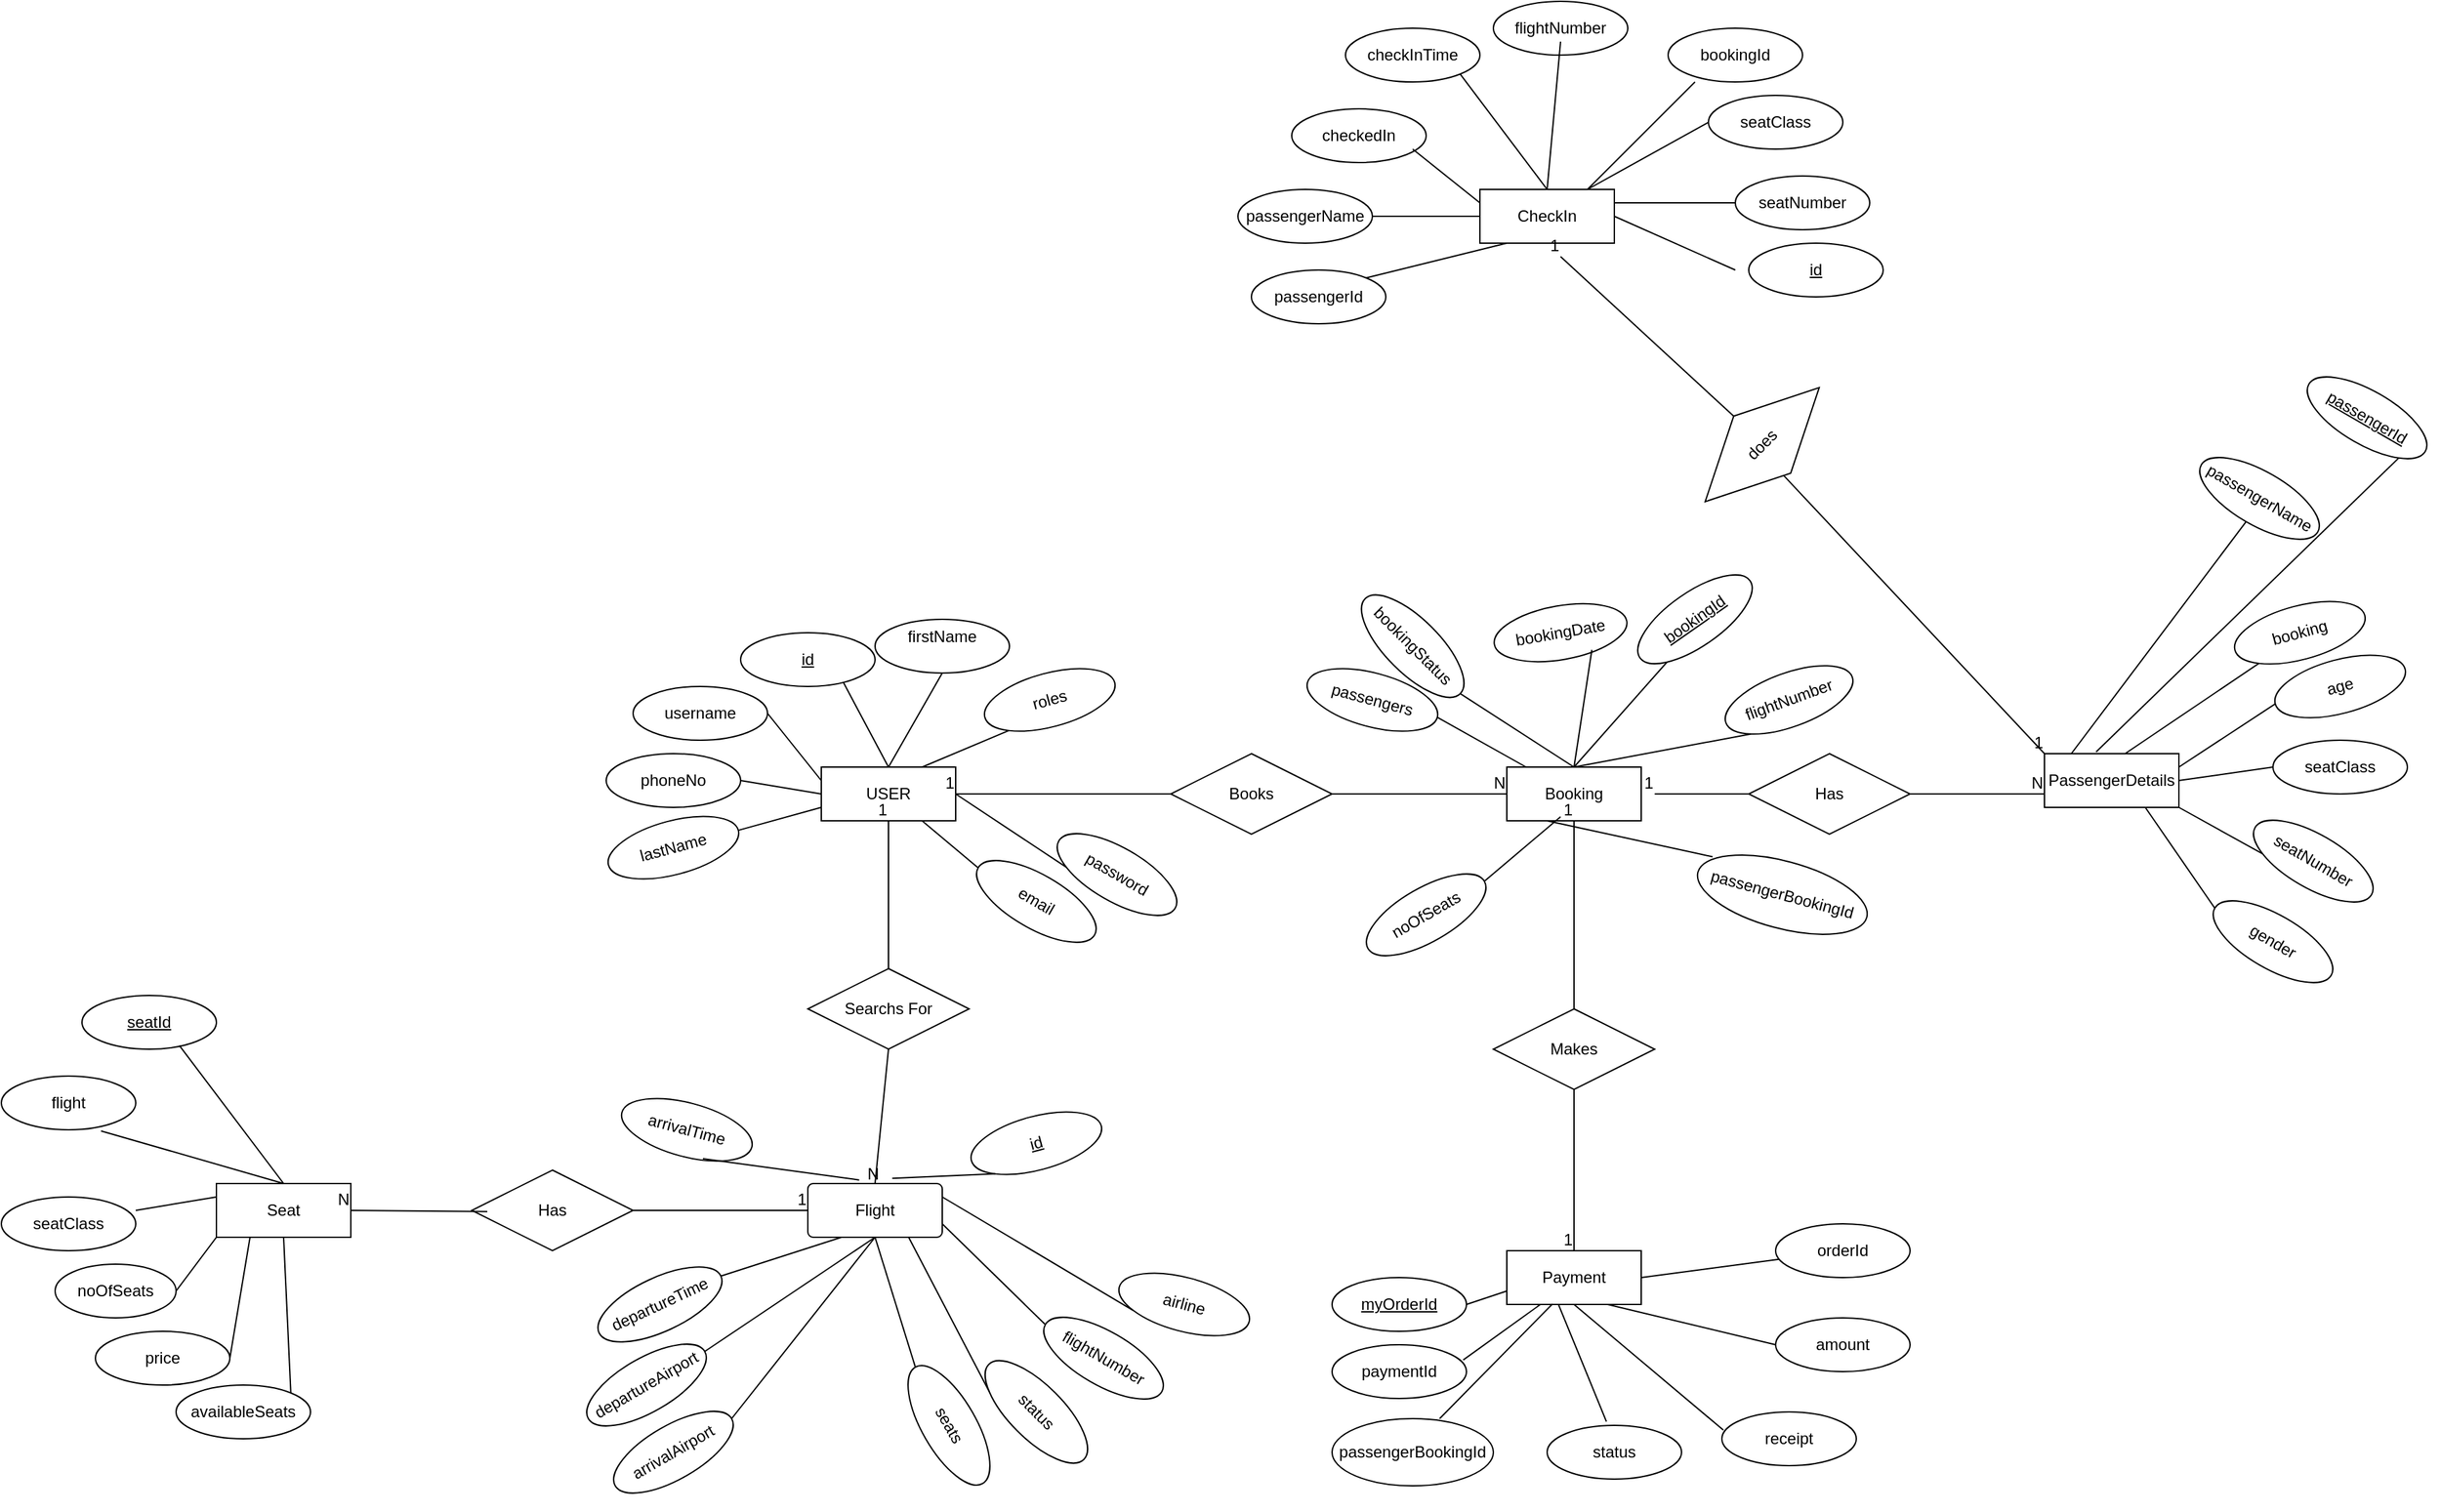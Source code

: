 <mxfile version="26.2.12">
  <diagram id="R2lEEEUBdFMjLlhIrx00" name="Page-1">
    <mxGraphModel dx="4330" dy="2997" grid="1" gridSize="10" guides="1" tooltips="1" connect="1" arrows="1" fold="1" page="1" pageScale="1" pageWidth="850" pageHeight="1100" math="0" shadow="0" extFonts="Permanent Marker^https://fonts.googleapis.com/css?family=Permanent+Marker">
      <root>
        <mxCell id="0" />
        <mxCell id="1" parent="0" />
        <mxCell id="UthbeFtQHug8dCfJcB27-1" value="USER" style="whiteSpace=wrap;html=1;align=center;" vertex="1" parent="1">
          <mxGeometry x="280" y="120" width="100" height="40" as="geometry" />
        </mxCell>
        <mxCell id="UthbeFtQHug8dCfJcB27-3" value="&lt;div&gt;firstName&lt;/div&gt;&lt;div&gt;&lt;br&gt;&lt;/div&gt;" style="ellipse;whiteSpace=wrap;html=1;align=center;" vertex="1" parent="1">
          <mxGeometry x="320" y="10" width="100" height="40" as="geometry" />
        </mxCell>
        <mxCell id="UthbeFtQHug8dCfJcB27-4" value="lastName" style="ellipse;whiteSpace=wrap;html=1;align=center;rotation=-15;" vertex="1" parent="1">
          <mxGeometry x="120" y="160" width="100" height="40" as="geometry" />
        </mxCell>
        <mxCell id="UthbeFtQHug8dCfJcB27-5" value="&lt;div&gt;email&lt;/div&gt;" style="ellipse;whiteSpace=wrap;html=1;align=center;rotation=30;" vertex="1" parent="1">
          <mxGeometry x="390" y="200" width="100" height="40" as="geometry" />
        </mxCell>
        <mxCell id="UthbeFtQHug8dCfJcB27-6" value="phoneNo" style="ellipse;whiteSpace=wrap;html=1;align=center;" vertex="1" parent="1">
          <mxGeometry x="120" y="110" width="100" height="40" as="geometry" />
        </mxCell>
        <mxCell id="UthbeFtQHug8dCfJcB27-7" value="&lt;div&gt;username&lt;/div&gt;" style="ellipse;whiteSpace=wrap;html=1;align=center;" vertex="1" parent="1">
          <mxGeometry x="140" y="60" width="100" height="40" as="geometry" />
        </mxCell>
        <mxCell id="UthbeFtQHug8dCfJcB27-8" value="password" style="ellipse;whiteSpace=wrap;html=1;align=center;rotation=30;" vertex="1" parent="1">
          <mxGeometry x="450" y="180" width="100" height="40" as="geometry" />
        </mxCell>
        <mxCell id="UthbeFtQHug8dCfJcB27-9" value="roles" style="ellipse;whiteSpace=wrap;html=1;align=center;rotation=-15;" vertex="1" parent="1">
          <mxGeometry x="400" y="50" width="100" height="40" as="geometry" />
        </mxCell>
        <mxCell id="UthbeFtQHug8dCfJcB27-11" value="Flight" style="rounded=1;arcSize=10;whiteSpace=wrap;html=1;align=center;" vertex="1" parent="1">
          <mxGeometry x="270" y="430" width="100" height="40" as="geometry" />
        </mxCell>
        <mxCell id="UthbeFtQHug8dCfJcB27-12" value="flightNumber" style="ellipse;whiteSpace=wrap;html=1;align=center;rotation=30;" vertex="1" parent="1">
          <mxGeometry x="440" y="540" width="100" height="40" as="geometry" />
        </mxCell>
        <mxCell id="UthbeFtQHug8dCfJcB27-13" value="id" style="ellipse;whiteSpace=wrap;html=1;align=center;fontStyle=4;rotation=-15;" vertex="1" parent="1">
          <mxGeometry x="390" y="380" width="100" height="40" as="geometry" />
        </mxCell>
        <mxCell id="UthbeFtQHug8dCfJcB27-14" value="airline" style="ellipse;whiteSpace=wrap;html=1;align=center;rotation=15;" vertex="1" parent="1">
          <mxGeometry x="500" y="500" width="100" height="40" as="geometry" />
        </mxCell>
        <mxCell id="UthbeFtQHug8dCfJcB27-15" value="departureAirport" style="ellipse;whiteSpace=wrap;html=1;align=center;rotation=-30;" vertex="1" parent="1">
          <mxGeometry x="100" y="560" width="100" height="40" as="geometry" />
        </mxCell>
        <mxCell id="UthbeFtQHug8dCfJcB27-16" value="arrivalAirport" style="ellipse;whiteSpace=wrap;html=1;align=center;rotation=-30;" vertex="1" parent="1">
          <mxGeometry x="120" y="610" width="100" height="40" as="geometry" />
        </mxCell>
        <mxCell id="UthbeFtQHug8dCfJcB27-17" value="departureTime" style="ellipse;whiteSpace=wrap;html=1;align=center;rotation=-25;" vertex="1" parent="1">
          <mxGeometry x="110" y="500" width="100" height="40" as="geometry" />
        </mxCell>
        <mxCell id="UthbeFtQHug8dCfJcB27-18" value="arrivalTime" style="ellipse;whiteSpace=wrap;html=1;align=center;rotation=15;" vertex="1" parent="1">
          <mxGeometry x="130" y="370" width="100" height="40" as="geometry" />
        </mxCell>
        <mxCell id="UthbeFtQHug8dCfJcB27-19" value="status" style="ellipse;whiteSpace=wrap;html=1;align=center;rotation=45;" vertex="1" parent="1">
          <mxGeometry x="390" y="580" width="100" height="40" as="geometry" />
        </mxCell>
        <mxCell id="UthbeFtQHug8dCfJcB27-20" value="seats" style="ellipse;whiteSpace=wrap;html=1;align=center;rotation=60;" vertex="1" parent="1">
          <mxGeometry x="325" y="590" width="100" height="40" as="geometry" />
        </mxCell>
        <mxCell id="UthbeFtQHug8dCfJcB27-25" value="Seat" style="whiteSpace=wrap;html=1;align=center;" vertex="1" parent="1">
          <mxGeometry x="-170" y="430" width="100" height="40" as="geometry" />
        </mxCell>
        <mxCell id="UthbeFtQHug8dCfJcB27-26" value="seatClass" style="ellipse;whiteSpace=wrap;html=1;align=center;" vertex="1" parent="1">
          <mxGeometry x="-330" y="440" width="100" height="40" as="geometry" />
        </mxCell>
        <mxCell id="UthbeFtQHug8dCfJcB27-27" value="noOfSeats" style="ellipse;whiteSpace=wrap;html=1;align=center;" vertex="1" parent="1">
          <mxGeometry x="-290" y="490" width="90" height="40" as="geometry" />
        </mxCell>
        <mxCell id="UthbeFtQHug8dCfJcB27-28" value="availableSeats" style="ellipse;whiteSpace=wrap;html=1;align=center;" vertex="1" parent="1">
          <mxGeometry x="-200" y="580" width="100" height="40" as="geometry" />
        </mxCell>
        <mxCell id="UthbeFtQHug8dCfJcB27-29" value="price" style="ellipse;whiteSpace=wrap;html=1;align=center;" vertex="1" parent="1">
          <mxGeometry x="-260" y="540" width="100" height="40" as="geometry" />
        </mxCell>
        <mxCell id="UthbeFtQHug8dCfJcB27-30" value="flight" style="ellipse;whiteSpace=wrap;html=1;align=center;" vertex="1" parent="1">
          <mxGeometry x="-330" y="350" width="100" height="40" as="geometry" />
        </mxCell>
        <mxCell id="UthbeFtQHug8dCfJcB27-31" value="seatId" style="ellipse;whiteSpace=wrap;html=1;align=center;fontStyle=4;" vertex="1" parent="1">
          <mxGeometry x="-270" y="290" width="100" height="40" as="geometry" />
        </mxCell>
        <mxCell id="UthbeFtQHug8dCfJcB27-36" value="" style="endArrow=none;html=1;rounded=0;entryX=0.5;entryY=1;entryDx=0;entryDy=0;exitX=1;exitY=0;exitDx=0;exitDy=0;" edge="1" parent="1" source="UthbeFtQHug8dCfJcB27-28" target="UthbeFtQHug8dCfJcB27-25">
          <mxGeometry relative="1" as="geometry">
            <mxPoint x="-60" y="650" as="sourcePoint" />
            <mxPoint x="100" y="650" as="targetPoint" />
          </mxGeometry>
        </mxCell>
        <mxCell id="UthbeFtQHug8dCfJcB27-38" value="" style="endArrow=none;html=1;rounded=0;entryX=0.25;entryY=1;entryDx=0;entryDy=0;exitX=1;exitY=0.5;exitDx=0;exitDy=0;" edge="1" parent="1" source="UthbeFtQHug8dCfJcB27-29" target="UthbeFtQHug8dCfJcB27-25">
          <mxGeometry relative="1" as="geometry">
            <mxPoint x="-100" y="730" as="sourcePoint" />
            <mxPoint x="60" y="730" as="targetPoint" />
          </mxGeometry>
        </mxCell>
        <mxCell id="UthbeFtQHug8dCfJcB27-40" value="" style="endArrow=none;html=1;rounded=0;entryX=0;entryY=1;entryDx=0;entryDy=0;exitX=1;exitY=0.5;exitDx=0;exitDy=0;" edge="1" parent="1" source="UthbeFtQHug8dCfJcB27-27" target="UthbeFtQHug8dCfJcB27-25">
          <mxGeometry relative="1" as="geometry">
            <mxPoint x="-210" y="379.23" as="sourcePoint" />
            <mxPoint x="-50" y="379.23" as="targetPoint" />
          </mxGeometry>
        </mxCell>
        <mxCell id="UthbeFtQHug8dCfJcB27-42" value="" style="endArrow=none;html=1;rounded=0;entryX=0;entryY=0.25;entryDx=0;entryDy=0;" edge="1" parent="1" target="UthbeFtQHug8dCfJcB27-25">
          <mxGeometry relative="1" as="geometry">
            <mxPoint x="-230" y="450" as="sourcePoint" />
            <mxPoint x="-10" y="319.23" as="targetPoint" />
            <Array as="points">
              <mxPoint x="-230" y="450" />
            </Array>
          </mxGeometry>
        </mxCell>
        <mxCell id="UthbeFtQHug8dCfJcB27-43" value="" style="endArrow=none;html=1;rounded=0;entryX=0.5;entryY=0;entryDx=0;entryDy=0;exitX=0.742;exitY=1.021;exitDx=0;exitDy=0;exitPerimeter=0;" edge="1" parent="1" source="UthbeFtQHug8dCfJcB27-30" target="UthbeFtQHug8dCfJcB27-25">
          <mxGeometry relative="1" as="geometry">
            <mxPoint x="-110" y="290" as="sourcePoint" />
            <mxPoint x="50" y="290" as="targetPoint" />
          </mxGeometry>
        </mxCell>
        <mxCell id="UthbeFtQHug8dCfJcB27-44" value="" style="endArrow=none;html=1;rounded=0;entryX=0.725;entryY=0.933;entryDx=0;entryDy=0;entryPerimeter=0;exitX=0.5;exitY=0;exitDx=0;exitDy=0;" edge="1" parent="1" source="UthbeFtQHug8dCfJcB27-25" target="UthbeFtQHug8dCfJcB27-31">
          <mxGeometry relative="1" as="geometry">
            <mxPoint x="360" y="350" as="sourcePoint" />
            <mxPoint x="520" y="350" as="targetPoint" />
          </mxGeometry>
        </mxCell>
        <mxCell id="UthbeFtQHug8dCfJcB27-45" value="" style="endArrow=none;html=1;rounded=0;entryX=0.5;entryY=1;entryDx=0;entryDy=0;exitX=0.5;exitY=0;exitDx=0;exitDy=0;" edge="1" parent="1" source="UthbeFtQHug8dCfJcB27-1" target="UthbeFtQHug8dCfJcB27-3">
          <mxGeometry relative="1" as="geometry">
            <mxPoint x="360" y="350" as="sourcePoint" />
            <mxPoint x="520" y="350" as="targetPoint" />
          </mxGeometry>
        </mxCell>
        <mxCell id="UthbeFtQHug8dCfJcB27-46" value="" style="endArrow=none;html=1;rounded=0;exitX=0.75;exitY=1;exitDx=0;exitDy=0;entryX=0;entryY=0.5;entryDx=0;entryDy=0;" edge="1" parent="1" source="UthbeFtQHug8dCfJcB27-1" target="UthbeFtQHug8dCfJcB27-5">
          <mxGeometry relative="1" as="geometry">
            <mxPoint x="360" y="350" as="sourcePoint" />
            <mxPoint x="520" y="350" as="targetPoint" />
          </mxGeometry>
        </mxCell>
        <mxCell id="UthbeFtQHug8dCfJcB27-47" value="" style="endArrow=none;html=1;rounded=0;exitX=1;exitY=0.5;exitDx=0;exitDy=0;entryX=0;entryY=1;entryDx=0;entryDy=0;" edge="1" parent="1" source="UthbeFtQHug8dCfJcB27-1" target="UthbeFtQHug8dCfJcB27-8">
          <mxGeometry relative="1" as="geometry">
            <mxPoint x="360" y="350" as="sourcePoint" />
            <mxPoint x="520" y="350" as="targetPoint" />
          </mxGeometry>
        </mxCell>
        <mxCell id="UthbeFtQHug8dCfJcB27-48" value="" style="endArrow=none;html=1;rounded=0;exitX=0.628;exitY=-0.098;exitDx=0;exitDy=0;exitPerimeter=0;entryX=0;entryY=1;entryDx=0;entryDy=0;" edge="1" parent="1" source="UthbeFtQHug8dCfJcB27-11" target="UthbeFtQHug8dCfJcB27-13">
          <mxGeometry relative="1" as="geometry">
            <mxPoint x="360" y="350" as="sourcePoint" />
            <mxPoint x="520" y="350" as="targetPoint" />
          </mxGeometry>
        </mxCell>
        <mxCell id="UthbeFtQHug8dCfJcB27-49" value="" style="endArrow=none;html=1;rounded=0;exitX=0.382;exitY=-0.067;exitDx=0;exitDy=0;exitPerimeter=0;entryX=0.671;entryY=0.941;entryDx=0;entryDy=0;entryPerimeter=0;" edge="1" parent="1" source="UthbeFtQHug8dCfJcB27-11" target="UthbeFtQHug8dCfJcB27-18">
          <mxGeometry relative="1" as="geometry">
            <mxPoint x="360" y="350" as="sourcePoint" />
            <mxPoint x="520" y="350" as="targetPoint" />
          </mxGeometry>
        </mxCell>
        <mxCell id="UthbeFtQHug8dCfJcB27-50" value="" style="endArrow=none;html=1;rounded=0;exitX=1;exitY=0.5;exitDx=0;exitDy=0;entryX=0.25;entryY=1;entryDx=0;entryDy=0;" edge="1" parent="1" source="UthbeFtQHug8dCfJcB27-17" target="UthbeFtQHug8dCfJcB27-11">
          <mxGeometry relative="1" as="geometry">
            <mxPoint x="360" y="350" as="sourcePoint" />
            <mxPoint x="520" y="350" as="targetPoint" />
          </mxGeometry>
        </mxCell>
        <mxCell id="UthbeFtQHug8dCfJcB27-51" value="" style="endArrow=none;html=1;rounded=0;exitX=1;exitY=0.5;exitDx=0;exitDy=0;entryX=0.5;entryY=1;entryDx=0;entryDy=0;" edge="1" parent="1" source="UthbeFtQHug8dCfJcB27-15" target="UthbeFtQHug8dCfJcB27-11">
          <mxGeometry relative="1" as="geometry">
            <mxPoint x="360" y="350" as="sourcePoint" />
            <mxPoint x="520" y="350" as="targetPoint" />
          </mxGeometry>
        </mxCell>
        <mxCell id="UthbeFtQHug8dCfJcB27-52" value="" style="endArrow=none;html=1;rounded=0;exitX=1;exitY=0.5;exitDx=0;exitDy=0;entryX=0.5;entryY=1;entryDx=0;entryDy=0;" edge="1" parent="1" source="UthbeFtQHug8dCfJcB27-16" target="UthbeFtQHug8dCfJcB27-11">
          <mxGeometry relative="1" as="geometry">
            <mxPoint x="360" y="350" as="sourcePoint" />
            <mxPoint x="520" y="350" as="targetPoint" />
          </mxGeometry>
        </mxCell>
        <mxCell id="UthbeFtQHug8dCfJcB27-53" value="" style="endArrow=none;html=1;rounded=0;exitX=0.5;exitY=1;exitDx=0;exitDy=0;entryX=0;entryY=0.5;entryDx=0;entryDy=0;" edge="1" parent="1" source="UthbeFtQHug8dCfJcB27-11" target="UthbeFtQHug8dCfJcB27-20">
          <mxGeometry relative="1" as="geometry">
            <mxPoint x="360" y="350" as="sourcePoint" />
            <mxPoint x="520" y="350" as="targetPoint" />
          </mxGeometry>
        </mxCell>
        <mxCell id="UthbeFtQHug8dCfJcB27-54" value="" style="endArrow=none;html=1;rounded=0;exitX=1;exitY=0.25;exitDx=0;exitDy=0;entryX=0;entryY=1;entryDx=0;entryDy=0;" edge="1" parent="1" source="UthbeFtQHug8dCfJcB27-11" target="UthbeFtQHug8dCfJcB27-14">
          <mxGeometry relative="1" as="geometry">
            <mxPoint x="360" y="350" as="sourcePoint" />
            <mxPoint x="520" y="350" as="targetPoint" />
          </mxGeometry>
        </mxCell>
        <mxCell id="UthbeFtQHug8dCfJcB27-55" value="" style="endArrow=none;html=1;rounded=0;exitX=0.75;exitY=1;exitDx=0;exitDy=0;entryX=0;entryY=1;entryDx=0;entryDy=0;" edge="1" parent="1" source="UthbeFtQHug8dCfJcB27-11" target="UthbeFtQHug8dCfJcB27-19">
          <mxGeometry relative="1" as="geometry">
            <mxPoint x="360" y="350" as="sourcePoint" />
            <mxPoint x="520" y="350" as="targetPoint" />
          </mxGeometry>
        </mxCell>
        <mxCell id="UthbeFtQHug8dCfJcB27-56" value="" style="endArrow=none;html=1;rounded=0;exitX=1;exitY=0.75;exitDx=0;exitDy=0;entryX=0;entryY=0.5;entryDx=0;entryDy=0;" edge="1" parent="1" source="UthbeFtQHug8dCfJcB27-11" target="UthbeFtQHug8dCfJcB27-12">
          <mxGeometry relative="1" as="geometry">
            <mxPoint x="360" y="350" as="sourcePoint" />
            <mxPoint x="520" y="350" as="targetPoint" />
          </mxGeometry>
        </mxCell>
        <mxCell id="UthbeFtQHug8dCfJcB27-57" value="" style="endArrow=none;html=1;rounded=0;entryX=0;entryY=0.75;entryDx=0;entryDy=0;exitX=1;exitY=0.5;exitDx=0;exitDy=0;" edge="1" parent="1" source="UthbeFtQHug8dCfJcB27-4" target="UthbeFtQHug8dCfJcB27-1">
          <mxGeometry relative="1" as="geometry">
            <mxPoint x="360" y="320" as="sourcePoint" />
            <mxPoint x="520" y="320" as="targetPoint" />
          </mxGeometry>
        </mxCell>
        <mxCell id="UthbeFtQHug8dCfJcB27-58" value="" style="endArrow=none;html=1;rounded=0;exitX=1;exitY=0.5;exitDx=0;exitDy=0;entryX=0;entryY=0.5;entryDx=0;entryDy=0;" edge="1" parent="1" source="UthbeFtQHug8dCfJcB27-6" target="UthbeFtQHug8dCfJcB27-1">
          <mxGeometry relative="1" as="geometry">
            <mxPoint x="360" y="320" as="sourcePoint" />
            <mxPoint x="520" y="320" as="targetPoint" />
          </mxGeometry>
        </mxCell>
        <mxCell id="UthbeFtQHug8dCfJcB27-59" value="" style="endArrow=none;html=1;rounded=0;exitX=1;exitY=0.5;exitDx=0;exitDy=0;entryX=0;entryY=0.25;entryDx=0;entryDy=0;" edge="1" parent="1" source="UthbeFtQHug8dCfJcB27-7" target="UthbeFtQHug8dCfJcB27-1">
          <mxGeometry relative="1" as="geometry">
            <mxPoint x="360" y="320" as="sourcePoint" />
            <mxPoint x="520" y="320" as="targetPoint" />
          </mxGeometry>
        </mxCell>
        <mxCell id="UthbeFtQHug8dCfJcB27-60" value="" style="endArrow=none;html=1;rounded=0;entryX=1;entryY=1;entryDx=0;entryDy=0;exitX=0.5;exitY=0;exitDx=0;exitDy=0;" edge="1" parent="1" source="UthbeFtQHug8dCfJcB27-1">
          <mxGeometry relative="1" as="geometry">
            <mxPoint x="360" y="320" as="sourcePoint" />
            <mxPoint x="295.03" y="54.271" as="targetPoint" />
          </mxGeometry>
        </mxCell>
        <mxCell id="UthbeFtQHug8dCfJcB27-63" value="" style="endArrow=none;html=1;rounded=0;entryX=0;entryY=1;entryDx=0;entryDy=0;exitX=0.75;exitY=0;exitDx=0;exitDy=0;" edge="1" parent="1" source="UthbeFtQHug8dCfJcB27-1" target="UthbeFtQHug8dCfJcB27-9">
          <mxGeometry relative="1" as="geometry">
            <mxPoint x="360" y="110" as="sourcePoint" />
            <mxPoint x="520" y="320" as="targetPoint" />
          </mxGeometry>
        </mxCell>
        <mxCell id="UthbeFtQHug8dCfJcB27-67" value="Has" style="shape=rhombus;perimeter=rhombusPerimeter;whiteSpace=wrap;html=1;align=center;" vertex="1" parent="1">
          <mxGeometry x="20" y="420" width="120" height="60" as="geometry" />
        </mxCell>
        <mxCell id="UthbeFtQHug8dCfJcB27-72" value="" style="endArrow=none;html=1;rounded=0;entryX=1;entryY=0.5;entryDx=0;entryDy=0;exitX=0.096;exitY=0.514;exitDx=0;exitDy=0;exitPerimeter=0;" edge="1" parent="1" source="UthbeFtQHug8dCfJcB27-67" target="UthbeFtQHug8dCfJcB27-25">
          <mxGeometry relative="1" as="geometry">
            <mxPoint x="360" y="360" as="sourcePoint" />
            <mxPoint x="520" y="360" as="targetPoint" />
          </mxGeometry>
        </mxCell>
        <mxCell id="UthbeFtQHug8dCfJcB27-73" value="N" style="resizable=0;html=1;whiteSpace=wrap;align=right;verticalAlign=bottom;" connectable="0" vertex="1" parent="UthbeFtQHug8dCfJcB27-72">
          <mxGeometry x="1" relative="1" as="geometry" />
        </mxCell>
        <mxCell id="UthbeFtQHug8dCfJcB27-74" value="" style="endArrow=none;html=1;rounded=0;exitX=1;exitY=0.5;exitDx=0;exitDy=0;entryX=0;entryY=0.5;entryDx=0;entryDy=0;" edge="1" parent="1" source="UthbeFtQHug8dCfJcB27-67" target="UthbeFtQHug8dCfJcB27-11">
          <mxGeometry relative="1" as="geometry">
            <mxPoint x="360" y="360" as="sourcePoint" />
            <mxPoint x="520" y="360" as="targetPoint" />
          </mxGeometry>
        </mxCell>
        <mxCell id="UthbeFtQHug8dCfJcB27-75" value="1" style="resizable=0;html=1;whiteSpace=wrap;align=right;verticalAlign=bottom;" connectable="0" vertex="1" parent="UthbeFtQHug8dCfJcB27-74">
          <mxGeometry x="1" relative="1" as="geometry" />
        </mxCell>
        <mxCell id="UthbeFtQHug8dCfJcB27-76" value="Searchs For" style="shape=rhombus;perimeter=rhombusPerimeter;whiteSpace=wrap;html=1;align=center;" vertex="1" parent="1">
          <mxGeometry x="270" y="270" width="120" height="60" as="geometry" />
        </mxCell>
        <mxCell id="UthbeFtQHug8dCfJcB27-77" value="" style="endArrow=none;html=1;rounded=0;exitX=0.5;exitY=1;exitDx=0;exitDy=0;entryX=0.5;entryY=0;entryDx=0;entryDy=0;" edge="1" parent="1" source="UthbeFtQHug8dCfJcB27-76" target="UthbeFtQHug8dCfJcB27-11">
          <mxGeometry relative="1" as="geometry">
            <mxPoint x="360" y="360" as="sourcePoint" />
            <mxPoint x="520" y="360" as="targetPoint" />
          </mxGeometry>
        </mxCell>
        <mxCell id="UthbeFtQHug8dCfJcB27-78" value="N" style="resizable=0;html=1;whiteSpace=wrap;align=right;verticalAlign=bottom;" connectable="0" vertex="1" parent="UthbeFtQHug8dCfJcB27-77">
          <mxGeometry x="1" relative="1" as="geometry">
            <mxPoint x="5" y="1" as="offset" />
          </mxGeometry>
        </mxCell>
        <mxCell id="UthbeFtQHug8dCfJcB27-79" value="" style="endArrow=none;html=1;rounded=0;exitX=0.5;exitY=0;exitDx=0;exitDy=0;entryX=0.5;entryY=1;entryDx=0;entryDy=0;" edge="1" parent="1" source="UthbeFtQHug8dCfJcB27-76" target="UthbeFtQHug8dCfJcB27-1">
          <mxGeometry relative="1" as="geometry">
            <mxPoint x="360" y="360" as="sourcePoint" />
            <mxPoint x="520" y="360" as="targetPoint" />
          </mxGeometry>
        </mxCell>
        <mxCell id="UthbeFtQHug8dCfJcB27-80" value="1" style="resizable=0;html=1;whiteSpace=wrap;align=right;verticalAlign=bottom;" connectable="0" vertex="1" parent="UthbeFtQHug8dCfJcB27-79">
          <mxGeometry x="1" relative="1" as="geometry" />
        </mxCell>
        <mxCell id="UthbeFtQHug8dCfJcB27-82" value="id" style="ellipse;whiteSpace=wrap;html=1;align=center;fontStyle=4;" vertex="1" parent="1">
          <mxGeometry x="220" y="20" width="100" height="40" as="geometry" />
        </mxCell>
        <mxCell id="UthbeFtQHug8dCfJcB27-83" value="Booking" style="whiteSpace=wrap;html=1;align=center;" vertex="1" parent="1">
          <mxGeometry x="790" y="120" width="100" height="40" as="geometry" />
        </mxCell>
        <mxCell id="UthbeFtQHug8dCfJcB27-84" value="flightNumber" style="ellipse;whiteSpace=wrap;html=1;align=center;rotation=-20;" vertex="1" parent="1">
          <mxGeometry x="950" y="50" width="100" height="40" as="geometry" />
        </mxCell>
        <mxCell id="UthbeFtQHug8dCfJcB27-85" value="passengerBookingId" style="ellipse;whiteSpace=wrap;html=1;align=center;rotation=15;" vertex="1" parent="1">
          <mxGeometry x="930" y="190" width="130" height="50" as="geometry" />
        </mxCell>
        <mxCell id="UthbeFtQHug8dCfJcB27-86" value="&lt;div&gt;bookingId&lt;/div&gt;" style="ellipse;whiteSpace=wrap;html=1;align=center;fontStyle=4;rotation=-35;" vertex="1" parent="1">
          <mxGeometry x="880" y="-10" width="100" height="40" as="geometry" />
        </mxCell>
        <mxCell id="UthbeFtQHug8dCfJcB27-87" value="noOfSeats" style="ellipse;whiteSpace=wrap;html=1;align=center;rotation=-30;" vertex="1" parent="1">
          <mxGeometry x="680" y="210" width="100" height="40" as="geometry" />
        </mxCell>
        <mxCell id="UthbeFtQHug8dCfJcB27-88" value="bookingDate" style="ellipse;whiteSpace=wrap;html=1;align=center;rotation=-10;" vertex="1" parent="1">
          <mxGeometry x="780" width="100" height="40" as="geometry" />
        </mxCell>
        <mxCell id="UthbeFtQHug8dCfJcB27-89" value="bookingStatus" style="ellipse;whiteSpace=wrap;html=1;align=center;rotation=45;" vertex="1" parent="1">
          <mxGeometry x="670" y="10" width="100" height="40" as="geometry" />
        </mxCell>
        <mxCell id="UthbeFtQHug8dCfJcB27-90" value="passengers" style="ellipse;whiteSpace=wrap;html=1;align=center;rotation=15;" vertex="1" parent="1">
          <mxGeometry x="640" y="50" width="100" height="40" as="geometry" />
        </mxCell>
        <mxCell id="UthbeFtQHug8dCfJcB27-94" value="" style="endArrow=none;html=1;rounded=0;exitX=1;exitY=0.5;exitDx=0;exitDy=0;entryX=0.4;entryY=0.925;entryDx=0;entryDy=0;entryPerimeter=0;" edge="1" parent="1" source="UthbeFtQHug8dCfJcB27-87" target="UthbeFtQHug8dCfJcB27-83">
          <mxGeometry relative="1" as="geometry">
            <mxPoint x="730" y="280" as="sourcePoint" />
            <mxPoint x="890" y="280" as="targetPoint" />
          </mxGeometry>
        </mxCell>
        <mxCell id="UthbeFtQHug8dCfJcB27-99" value="" style="endArrow=none;html=1;rounded=0;entryX=0.058;entryY=0.223;entryDx=0;entryDy=0;entryPerimeter=0;" edge="1" parent="1" target="UthbeFtQHug8dCfJcB27-85">
          <mxGeometry relative="1" as="geometry">
            <mxPoint x="820" y="160" as="sourcePoint" />
            <mxPoint x="890" y="280" as="targetPoint" />
          </mxGeometry>
        </mxCell>
        <mxCell id="UthbeFtQHug8dCfJcB27-100" value="" style="endArrow=none;html=1;rounded=0;exitX=1;exitY=0.5;exitDx=0;exitDy=0;" edge="1" parent="1" source="UthbeFtQHug8dCfJcB27-90" target="UthbeFtQHug8dCfJcB27-83">
          <mxGeometry relative="1" as="geometry">
            <mxPoint x="730" y="280" as="sourcePoint" />
            <mxPoint x="890" y="280" as="targetPoint" />
          </mxGeometry>
        </mxCell>
        <mxCell id="UthbeFtQHug8dCfJcB27-101" value="" style="endArrow=none;html=1;rounded=0;exitX=1;exitY=0.5;exitDx=0;exitDy=0;entryX=0.5;entryY=0;entryDx=0;entryDy=0;" edge="1" parent="1" source="UthbeFtQHug8dCfJcB27-89" target="UthbeFtQHug8dCfJcB27-83">
          <mxGeometry relative="1" as="geometry">
            <mxPoint x="730" y="280" as="sourcePoint" />
            <mxPoint x="890" y="280" as="targetPoint" />
          </mxGeometry>
        </mxCell>
        <mxCell id="UthbeFtQHug8dCfJcB27-102" value="" style="endArrow=none;html=1;rounded=0;exitX=0.707;exitY=0.915;exitDx=0;exitDy=0;exitPerimeter=0;entryX=0.5;entryY=0;entryDx=0;entryDy=0;" edge="1" parent="1" source="UthbeFtQHug8dCfJcB27-88" target="UthbeFtQHug8dCfJcB27-83">
          <mxGeometry relative="1" as="geometry">
            <mxPoint x="730" y="280" as="sourcePoint" />
            <mxPoint x="890" y="280" as="targetPoint" />
          </mxGeometry>
        </mxCell>
        <mxCell id="UthbeFtQHug8dCfJcB27-103" value="" style="endArrow=none;html=1;rounded=0;entryX=0;entryY=1;entryDx=0;entryDy=0;exitX=0.5;exitY=0;exitDx=0;exitDy=0;" edge="1" parent="1" source="UthbeFtQHug8dCfJcB27-83" target="UthbeFtQHug8dCfJcB27-86">
          <mxGeometry relative="1" as="geometry">
            <mxPoint x="850" y="110" as="sourcePoint" />
            <mxPoint x="890" y="280" as="targetPoint" />
          </mxGeometry>
        </mxCell>
        <mxCell id="UthbeFtQHug8dCfJcB27-104" value="" style="endArrow=none;html=1;rounded=0;exitX=0.5;exitY=0;exitDx=0;exitDy=0;entryX=0;entryY=1;entryDx=0;entryDy=0;" edge="1" parent="1" source="UthbeFtQHug8dCfJcB27-83" target="UthbeFtQHug8dCfJcB27-84">
          <mxGeometry relative="1" as="geometry">
            <mxPoint x="730" y="280" as="sourcePoint" />
            <mxPoint x="890" y="280" as="targetPoint" />
          </mxGeometry>
        </mxCell>
        <mxCell id="UthbeFtQHug8dCfJcB27-105" value="Books" style="shape=rhombus;perimeter=rhombusPerimeter;whiteSpace=wrap;html=1;align=center;" vertex="1" parent="1">
          <mxGeometry x="540" y="110" width="120" height="60" as="geometry" />
        </mxCell>
        <mxCell id="UthbeFtQHug8dCfJcB27-106" value="" style="endArrow=none;html=1;rounded=0;exitX=1;exitY=0.5;exitDx=0;exitDy=0;entryX=0;entryY=0.5;entryDx=0;entryDy=0;" edge="1" parent="1" source="UthbeFtQHug8dCfJcB27-105" target="UthbeFtQHug8dCfJcB27-83">
          <mxGeometry relative="1" as="geometry">
            <mxPoint x="730" y="280" as="sourcePoint" />
            <mxPoint x="890" y="280" as="targetPoint" />
          </mxGeometry>
        </mxCell>
        <mxCell id="UthbeFtQHug8dCfJcB27-107" value="N" style="resizable=0;html=1;whiteSpace=wrap;align=right;verticalAlign=bottom;" connectable="0" vertex="1" parent="UthbeFtQHug8dCfJcB27-106">
          <mxGeometry x="1" relative="1" as="geometry" />
        </mxCell>
        <mxCell id="UthbeFtQHug8dCfJcB27-108" value="" style="endArrow=none;html=1;rounded=0;exitX=0;exitY=0.5;exitDx=0;exitDy=0;" edge="1" parent="1" source="UthbeFtQHug8dCfJcB27-105">
          <mxGeometry relative="1" as="geometry">
            <mxPoint x="730" y="280" as="sourcePoint" />
            <mxPoint x="380" y="140" as="targetPoint" />
          </mxGeometry>
        </mxCell>
        <mxCell id="UthbeFtQHug8dCfJcB27-109" value="1" style="resizable=0;html=1;whiteSpace=wrap;align=right;verticalAlign=bottom;" connectable="0" vertex="1" parent="UthbeFtQHug8dCfJcB27-108">
          <mxGeometry x="1" relative="1" as="geometry" />
        </mxCell>
        <mxCell id="UthbeFtQHug8dCfJcB27-110" value="PassengerDetails" style="whiteSpace=wrap;html=1;align=center;" vertex="1" parent="1">
          <mxGeometry x="1190" y="110" width="100" height="40" as="geometry" />
        </mxCell>
        <mxCell id="UthbeFtQHug8dCfJcB27-111" value="gender" style="ellipse;whiteSpace=wrap;html=1;align=center;rotation=30;" vertex="1" parent="1">
          <mxGeometry x="1310" y="230" width="100" height="40" as="geometry" />
        </mxCell>
        <mxCell id="UthbeFtQHug8dCfJcB27-112" value="seatNumber" style="ellipse;whiteSpace=wrap;html=1;align=center;rotation=30;" vertex="1" parent="1">
          <mxGeometry x="1340" y="170" width="100" height="40" as="geometry" />
        </mxCell>
        <mxCell id="UthbeFtQHug8dCfJcB27-113" value="seatClass" style="ellipse;whiteSpace=wrap;html=1;align=center;rotation=0;" vertex="1" parent="1">
          <mxGeometry x="1360" y="100" width="100" height="40" as="geometry" />
        </mxCell>
        <mxCell id="UthbeFtQHug8dCfJcB27-114" value="age" style="ellipse;whiteSpace=wrap;html=1;align=center;rotation=-15;" vertex="1" parent="1">
          <mxGeometry x="1360" y="40" width="100" height="40" as="geometry" />
        </mxCell>
        <mxCell id="UthbeFtQHug8dCfJcB27-115" value="booking" style="ellipse;whiteSpace=wrap;html=1;align=center;rotation=-15;" vertex="1" parent="1">
          <mxGeometry x="1330" width="100" height="40" as="geometry" />
        </mxCell>
        <mxCell id="UthbeFtQHug8dCfJcB27-116" value="passengerName" style="ellipse;whiteSpace=wrap;html=1;align=center;rotation=30;" vertex="1" parent="1">
          <mxGeometry x="1300" y="-100" width="100" height="40" as="geometry" />
        </mxCell>
        <mxCell id="UthbeFtQHug8dCfJcB27-117" value="passengerId" style="ellipse;whiteSpace=wrap;html=1;align=center;fontStyle=4;rotation=30;" vertex="1" parent="1">
          <mxGeometry x="1380" y="-160" width="100" height="40" as="geometry" />
        </mxCell>
        <mxCell id="UthbeFtQHug8dCfJcB27-124" value="Has" style="shape=rhombus;perimeter=rhombusPerimeter;whiteSpace=wrap;html=1;align=center;" vertex="1" parent="1">
          <mxGeometry x="970" y="110" width="120" height="60" as="geometry" />
        </mxCell>
        <mxCell id="UthbeFtQHug8dCfJcB27-125" value="" style="endArrow=none;html=1;rounded=0;exitX=0.75;exitY=1;exitDx=0;exitDy=0;entryX=0;entryY=0.5;entryDx=0;entryDy=0;" edge="1" parent="1" source="UthbeFtQHug8dCfJcB27-110" target="UthbeFtQHug8dCfJcB27-111">
          <mxGeometry relative="1" as="geometry">
            <mxPoint x="1270" y="290" as="sourcePoint" />
            <mxPoint x="1430" y="290" as="targetPoint" />
          </mxGeometry>
        </mxCell>
        <mxCell id="UthbeFtQHug8dCfJcB27-126" value="" style="endArrow=none;html=1;rounded=0;exitX=1;exitY=1;exitDx=0;exitDy=0;entryX=0;entryY=1;entryDx=0;entryDy=0;" edge="1" parent="1" source="UthbeFtQHug8dCfJcB27-110" target="UthbeFtQHug8dCfJcB27-112">
          <mxGeometry relative="1" as="geometry">
            <mxPoint x="1270" y="290" as="sourcePoint" />
            <mxPoint x="1430" y="290" as="targetPoint" />
          </mxGeometry>
        </mxCell>
        <mxCell id="UthbeFtQHug8dCfJcB27-127" value="" style="endArrow=none;html=1;rounded=0;exitX=1;exitY=0.5;exitDx=0;exitDy=0;entryX=0;entryY=0.5;entryDx=0;entryDy=0;" edge="1" parent="1" source="UthbeFtQHug8dCfJcB27-110" target="UthbeFtQHug8dCfJcB27-113">
          <mxGeometry relative="1" as="geometry">
            <mxPoint x="1300" y="130" as="sourcePoint" />
            <mxPoint x="1430" y="290" as="targetPoint" />
          </mxGeometry>
        </mxCell>
        <mxCell id="UthbeFtQHug8dCfJcB27-128" value="" style="endArrow=none;html=1;rounded=0;exitX=1;exitY=0.25;exitDx=0;exitDy=0;entryX=0;entryY=0.5;entryDx=0;entryDy=0;" edge="1" parent="1" source="UthbeFtQHug8dCfJcB27-110" target="UthbeFtQHug8dCfJcB27-114">
          <mxGeometry relative="1" as="geometry">
            <mxPoint x="1270" y="290" as="sourcePoint" />
            <mxPoint x="1430" y="290" as="targetPoint" />
          </mxGeometry>
        </mxCell>
        <mxCell id="UthbeFtQHug8dCfJcB27-129" value="" style="endArrow=none;html=1;rounded=0;exitX=0.6;exitY=0;exitDx=0;exitDy=0;exitPerimeter=0;entryX=0;entryY=1;entryDx=0;entryDy=0;" edge="1" parent="1" source="UthbeFtQHug8dCfJcB27-110" target="UthbeFtQHug8dCfJcB27-115">
          <mxGeometry relative="1" as="geometry">
            <mxPoint x="1270" y="290" as="sourcePoint" />
            <mxPoint x="1430" y="290" as="targetPoint" />
          </mxGeometry>
        </mxCell>
        <mxCell id="UthbeFtQHug8dCfJcB27-130" value="" style="endArrow=none;html=1;rounded=0;exitX=0.384;exitY=-0.032;exitDx=0;exitDy=0;exitPerimeter=0;entryX=1;entryY=1;entryDx=0;entryDy=0;" edge="1" parent="1" source="UthbeFtQHug8dCfJcB27-110" target="UthbeFtQHug8dCfJcB27-117">
          <mxGeometry relative="1" as="geometry">
            <mxPoint x="1270" y="290" as="sourcePoint" />
            <mxPoint x="1430" y="290" as="targetPoint" />
          </mxGeometry>
        </mxCell>
        <mxCell id="UthbeFtQHug8dCfJcB27-131" value="" style="endArrow=none;html=1;rounded=0;entryX=0.5;entryY=1;entryDx=0;entryDy=0;" edge="1" parent="1" target="UthbeFtQHug8dCfJcB27-116">
          <mxGeometry relative="1" as="geometry">
            <mxPoint x="1210" y="110" as="sourcePoint" />
            <mxPoint x="1430" y="290" as="targetPoint" />
          </mxGeometry>
        </mxCell>
        <mxCell id="UthbeFtQHug8dCfJcB27-132" value="" style="endArrow=none;html=1;rounded=0;exitX=0;exitY=0.5;exitDx=0;exitDy=0;" edge="1" parent="1" source="UthbeFtQHug8dCfJcB27-124">
          <mxGeometry relative="1" as="geometry">
            <mxPoint x="1270" y="290" as="sourcePoint" />
            <mxPoint x="900" y="140" as="targetPoint" />
          </mxGeometry>
        </mxCell>
        <mxCell id="UthbeFtQHug8dCfJcB27-133" value="1" style="resizable=0;html=1;whiteSpace=wrap;align=right;verticalAlign=bottom;" connectable="0" vertex="1" parent="UthbeFtQHug8dCfJcB27-132">
          <mxGeometry x="1" relative="1" as="geometry" />
        </mxCell>
        <mxCell id="UthbeFtQHug8dCfJcB27-134" value="" style="endArrow=none;html=1;rounded=0;exitX=1;exitY=0.5;exitDx=0;exitDy=0;entryX=0;entryY=0.75;entryDx=0;entryDy=0;" edge="1" parent="1" source="UthbeFtQHug8dCfJcB27-124" target="UthbeFtQHug8dCfJcB27-110">
          <mxGeometry relative="1" as="geometry">
            <mxPoint x="1270" y="290" as="sourcePoint" />
            <mxPoint x="1430" y="290" as="targetPoint" />
          </mxGeometry>
        </mxCell>
        <mxCell id="UthbeFtQHug8dCfJcB27-135" value="N" style="resizable=0;html=1;whiteSpace=wrap;align=right;verticalAlign=bottom;" connectable="0" vertex="1" parent="UthbeFtQHug8dCfJcB27-134">
          <mxGeometry x="1" relative="1" as="geometry" />
        </mxCell>
        <mxCell id="UthbeFtQHug8dCfJcB27-136" value="Payment" style="whiteSpace=wrap;html=1;align=center;" vertex="1" parent="1">
          <mxGeometry x="790" y="480" width="100" height="40" as="geometry" />
        </mxCell>
        <mxCell id="UthbeFtQHug8dCfJcB27-137" value="orderId" style="ellipse;whiteSpace=wrap;html=1;align=center;" vertex="1" parent="1">
          <mxGeometry x="990" y="460" width="100" height="40" as="geometry" />
        </mxCell>
        <mxCell id="UthbeFtQHug8dCfJcB27-138" value="amount" style="ellipse;whiteSpace=wrap;html=1;align=center;" vertex="1" parent="1">
          <mxGeometry x="990" y="530" width="100" height="40" as="geometry" />
        </mxCell>
        <mxCell id="UthbeFtQHug8dCfJcB27-139" value="receipt" style="ellipse;whiteSpace=wrap;html=1;align=center;" vertex="1" parent="1">
          <mxGeometry x="950" y="600" width="100" height="40" as="geometry" />
        </mxCell>
        <mxCell id="UthbeFtQHug8dCfJcB27-140" value="status" style="ellipse;whiteSpace=wrap;html=1;align=center;" vertex="1" parent="1">
          <mxGeometry x="820" y="610" width="100" height="40" as="geometry" />
        </mxCell>
        <mxCell id="UthbeFtQHug8dCfJcB27-141" value="passengerBookingId" style="ellipse;whiteSpace=wrap;html=1;align=center;" vertex="1" parent="1">
          <mxGeometry x="660" y="605" width="120" height="50" as="geometry" />
        </mxCell>
        <mxCell id="UthbeFtQHug8dCfJcB27-142" value="paymentId" style="ellipse;whiteSpace=wrap;html=1;align=center;" vertex="1" parent="1">
          <mxGeometry x="660" y="550" width="100" height="40" as="geometry" />
        </mxCell>
        <mxCell id="UthbeFtQHug8dCfJcB27-144" value="myOrderId" style="ellipse;whiteSpace=wrap;html=1;align=center;fontStyle=4;" vertex="1" parent="1">
          <mxGeometry x="660" y="500" width="100" height="40" as="geometry" />
        </mxCell>
        <mxCell id="UthbeFtQHug8dCfJcB27-145" value="" style="endArrow=none;html=1;rounded=0;exitX=0.386;exitY=1.01;exitDx=0;exitDy=0;exitPerimeter=0;entryX=0.441;entryY=-0.071;entryDx=0;entryDy=0;entryPerimeter=0;" edge="1" parent="1" source="UthbeFtQHug8dCfJcB27-136" target="UthbeFtQHug8dCfJcB27-140">
          <mxGeometry relative="1" as="geometry">
            <mxPoint x="830" y="540" as="sourcePoint" />
            <mxPoint x="990" y="540" as="targetPoint" />
          </mxGeometry>
        </mxCell>
        <mxCell id="UthbeFtQHug8dCfJcB27-146" value="" style="endArrow=none;html=1;rounded=0;exitX=0.5;exitY=1;exitDx=0;exitDy=0;entryX=0.011;entryY=0.338;entryDx=0;entryDy=0;entryPerimeter=0;" edge="1" parent="1" source="UthbeFtQHug8dCfJcB27-136" target="UthbeFtQHug8dCfJcB27-139">
          <mxGeometry relative="1" as="geometry">
            <mxPoint x="830" y="540" as="sourcePoint" />
            <mxPoint x="990" y="540" as="targetPoint" />
          </mxGeometry>
        </mxCell>
        <mxCell id="UthbeFtQHug8dCfJcB27-147" value="" style="endArrow=none;html=1;rounded=0;exitX=0.75;exitY=1;exitDx=0;exitDy=0;entryX=0;entryY=0.5;entryDx=0;entryDy=0;" edge="1" parent="1" source="UthbeFtQHug8dCfJcB27-136" target="UthbeFtQHug8dCfJcB27-138">
          <mxGeometry relative="1" as="geometry">
            <mxPoint x="830" y="540" as="sourcePoint" />
            <mxPoint x="990" y="540" as="targetPoint" />
          </mxGeometry>
        </mxCell>
        <mxCell id="UthbeFtQHug8dCfJcB27-148" value="" style="endArrow=none;html=1;rounded=0;exitX=1;exitY=0.5;exitDx=0;exitDy=0;" edge="1" parent="1" source="UthbeFtQHug8dCfJcB27-136" target="UthbeFtQHug8dCfJcB27-137">
          <mxGeometry relative="1" as="geometry">
            <mxPoint x="830" y="540" as="sourcePoint" />
            <mxPoint x="990" y="540" as="targetPoint" />
          </mxGeometry>
        </mxCell>
        <mxCell id="UthbeFtQHug8dCfJcB27-149" value="" style="endArrow=none;html=1;rounded=0;exitX=0.667;exitY=0;exitDx=0;exitDy=0;exitPerimeter=0;entryX=0.34;entryY=0.99;entryDx=0;entryDy=0;entryPerimeter=0;" edge="1" parent="1" source="UthbeFtQHug8dCfJcB27-141" target="UthbeFtQHug8dCfJcB27-136">
          <mxGeometry relative="1" as="geometry">
            <mxPoint x="830" y="540" as="sourcePoint" />
            <mxPoint x="900" y="480" as="targetPoint" />
          </mxGeometry>
        </mxCell>
        <mxCell id="UthbeFtQHug8dCfJcB27-150" value="" style="endArrow=none;html=1;rounded=0;exitX=0.976;exitY=0.283;exitDx=0;exitDy=0;exitPerimeter=0;entryX=0.25;entryY=1;entryDx=0;entryDy=0;" edge="1" parent="1" source="UthbeFtQHug8dCfJcB27-142" target="UthbeFtQHug8dCfJcB27-136">
          <mxGeometry relative="1" as="geometry">
            <mxPoint x="830" y="540" as="sourcePoint" />
            <mxPoint x="990" y="540" as="targetPoint" />
          </mxGeometry>
        </mxCell>
        <mxCell id="UthbeFtQHug8dCfJcB27-151" value="" style="endArrow=none;html=1;rounded=0;exitX=1;exitY=0.5;exitDx=0;exitDy=0;entryX=0;entryY=0.75;entryDx=0;entryDy=0;" edge="1" parent="1" source="UthbeFtQHug8dCfJcB27-144" target="UthbeFtQHug8dCfJcB27-136">
          <mxGeometry relative="1" as="geometry">
            <mxPoint x="830" y="540" as="sourcePoint" />
            <mxPoint x="990" y="540" as="targetPoint" />
          </mxGeometry>
        </mxCell>
        <mxCell id="UthbeFtQHug8dCfJcB27-152" value="Makes" style="shape=rhombus;perimeter=rhombusPerimeter;whiteSpace=wrap;html=1;align=center;" vertex="1" parent="1">
          <mxGeometry x="780" y="300" width="120" height="60" as="geometry" />
        </mxCell>
        <mxCell id="UthbeFtQHug8dCfJcB27-153" value="" style="endArrow=none;html=1;rounded=0;exitX=0.5;exitY=0;exitDx=0;exitDy=0;" edge="1" parent="1" source="UthbeFtQHug8dCfJcB27-152">
          <mxGeometry relative="1" as="geometry">
            <mxPoint x="740" y="320" as="sourcePoint" />
            <mxPoint x="840" y="160" as="targetPoint" />
          </mxGeometry>
        </mxCell>
        <mxCell id="UthbeFtQHug8dCfJcB27-154" value="1" style="resizable=0;html=1;whiteSpace=wrap;align=right;verticalAlign=bottom;" connectable="0" vertex="1" parent="UthbeFtQHug8dCfJcB27-153">
          <mxGeometry x="1" relative="1" as="geometry" />
        </mxCell>
        <mxCell id="UthbeFtQHug8dCfJcB27-159" value="" style="endArrow=none;html=1;rounded=0;entryX=0.5;entryY=0;entryDx=0;entryDy=0;" edge="1" parent="1" source="UthbeFtQHug8dCfJcB27-152" target="UthbeFtQHug8dCfJcB27-136">
          <mxGeometry relative="1" as="geometry">
            <mxPoint x="740" y="320" as="sourcePoint" />
            <mxPoint x="900" y="320" as="targetPoint" />
          </mxGeometry>
        </mxCell>
        <mxCell id="UthbeFtQHug8dCfJcB27-160" value="1" style="resizable=0;html=1;whiteSpace=wrap;align=right;verticalAlign=bottom;" connectable="0" vertex="1" parent="UthbeFtQHug8dCfJcB27-159">
          <mxGeometry x="1" relative="1" as="geometry" />
        </mxCell>
        <mxCell id="UthbeFtQHug8dCfJcB27-161" value="CheckIn" style="whiteSpace=wrap;html=1;align=center;" vertex="1" parent="1">
          <mxGeometry x="770" y="-310" width="100" height="40" as="geometry" />
        </mxCell>
        <mxCell id="UthbeFtQHug8dCfJcB27-162" value="id" style="ellipse;whiteSpace=wrap;html=1;align=center;fontStyle=4;" vertex="1" parent="1">
          <mxGeometry x="970" y="-270" width="100" height="40" as="geometry" />
        </mxCell>
        <mxCell id="UthbeFtQHug8dCfJcB27-163" value="passengerId" style="ellipse;whiteSpace=wrap;html=1;align=center;" vertex="1" parent="1">
          <mxGeometry x="600" y="-250" width="100" height="40" as="geometry" />
        </mxCell>
        <mxCell id="UthbeFtQHug8dCfJcB27-164" value="passengerName" style="ellipse;whiteSpace=wrap;html=1;align=center;" vertex="1" parent="1">
          <mxGeometry x="590" y="-310" width="100" height="40" as="geometry" />
        </mxCell>
        <mxCell id="UthbeFtQHug8dCfJcB27-165" value="seatNumber" style="ellipse;whiteSpace=wrap;html=1;align=center;" vertex="1" parent="1">
          <mxGeometry x="960" y="-320" width="100" height="40" as="geometry" />
        </mxCell>
        <mxCell id="UthbeFtQHug8dCfJcB27-166" value="seatClass" style="ellipse;whiteSpace=wrap;html=1;align=center;" vertex="1" parent="1">
          <mxGeometry x="940" y="-380" width="100" height="40" as="geometry" />
        </mxCell>
        <mxCell id="UthbeFtQHug8dCfJcB27-167" value="bookingId" style="ellipse;whiteSpace=wrap;html=1;align=center;" vertex="1" parent="1">
          <mxGeometry x="910" y="-430" width="100" height="40" as="geometry" />
        </mxCell>
        <mxCell id="UthbeFtQHug8dCfJcB27-168" value="flightNumber" style="ellipse;whiteSpace=wrap;html=1;align=center;" vertex="1" parent="1">
          <mxGeometry x="780" y="-450" width="100" height="40" as="geometry" />
        </mxCell>
        <mxCell id="UthbeFtQHug8dCfJcB27-169" value="checkInTime" style="ellipse;whiteSpace=wrap;html=1;align=center;" vertex="1" parent="1">
          <mxGeometry x="670" y="-430" width="100" height="40" as="geometry" />
        </mxCell>
        <mxCell id="UthbeFtQHug8dCfJcB27-171" value="checkedIn" style="ellipse;whiteSpace=wrap;html=1;align=center;" vertex="1" parent="1">
          <mxGeometry x="630" y="-370" width="100" height="40" as="geometry" />
        </mxCell>
        <mxCell id="UthbeFtQHug8dCfJcB27-174" value="" style="endArrow=none;html=1;rounded=0;exitX=1;exitY=0.5;exitDx=0;exitDy=0;" edge="1" parent="1" source="UthbeFtQHug8dCfJcB27-161">
          <mxGeometry relative="1" as="geometry">
            <mxPoint x="440" y="-30" as="sourcePoint" />
            <mxPoint x="960" y="-250" as="targetPoint" />
          </mxGeometry>
        </mxCell>
        <mxCell id="UthbeFtQHug8dCfJcB27-175" value="" style="endArrow=none;html=1;rounded=0;" edge="1" parent="1">
          <mxGeometry relative="1" as="geometry">
            <mxPoint x="870" y="-300" as="sourcePoint" />
            <mxPoint x="960" y="-300" as="targetPoint" />
          </mxGeometry>
        </mxCell>
        <mxCell id="UthbeFtQHug8dCfJcB27-176" value="" style="endArrow=none;html=1;rounded=0;entryX=0;entryY=0.5;entryDx=0;entryDy=0;" edge="1" parent="1" target="UthbeFtQHug8dCfJcB27-166">
          <mxGeometry relative="1" as="geometry">
            <mxPoint x="850" y="-310" as="sourcePoint" />
            <mxPoint x="1010" y="-310" as="targetPoint" />
          </mxGeometry>
        </mxCell>
        <mxCell id="UthbeFtQHug8dCfJcB27-177" value="" style="endArrow=none;html=1;rounded=0;entryX=1;entryY=0;entryDx=0;entryDy=0;" edge="1" parent="1" target="UthbeFtQHug8dCfJcB27-163">
          <mxGeometry relative="1" as="geometry">
            <mxPoint x="790" y="-270" as="sourcePoint" />
            <mxPoint x="950" y="-270" as="targetPoint" />
          </mxGeometry>
        </mxCell>
        <mxCell id="UthbeFtQHug8dCfJcB27-178" value="" style="endArrow=none;html=1;rounded=0;entryX=0.5;entryY=0;entryDx=0;entryDy=0;" edge="1" parent="1" target="UthbeFtQHug8dCfJcB27-161">
          <mxGeometry relative="1" as="geometry">
            <mxPoint x="830" y="-420" as="sourcePoint" />
            <mxPoint x="990" y="-420" as="targetPoint" />
          </mxGeometry>
        </mxCell>
        <mxCell id="UthbeFtQHug8dCfJcB27-179" value="" style="endArrow=none;html=1;rounded=0;" edge="1" parent="1">
          <mxGeometry relative="1" as="geometry">
            <mxPoint x="850" y="-310" as="sourcePoint" />
            <mxPoint x="930" y="-390" as="targetPoint" />
          </mxGeometry>
        </mxCell>
        <mxCell id="UthbeFtQHug8dCfJcB27-180" value="" style="endArrow=none;html=1;rounded=0;exitX=1;exitY=1;exitDx=0;exitDy=0;entryX=0.5;entryY=0;entryDx=0;entryDy=0;" edge="1" parent="1" source="UthbeFtQHug8dCfJcB27-169" target="UthbeFtQHug8dCfJcB27-161">
          <mxGeometry relative="1" as="geometry">
            <mxPoint x="440" y="-30" as="sourcePoint" />
            <mxPoint x="600" y="-30" as="targetPoint" />
          </mxGeometry>
        </mxCell>
        <mxCell id="UthbeFtQHug8dCfJcB27-181" value="" style="endArrow=none;html=1;rounded=0;" edge="1" parent="1">
          <mxGeometry relative="1" as="geometry">
            <mxPoint x="690" y="-290" as="sourcePoint" />
            <mxPoint x="770" y="-290" as="targetPoint" />
          </mxGeometry>
        </mxCell>
        <mxCell id="UthbeFtQHug8dCfJcB27-182" value="" style="endArrow=none;html=1;rounded=0;entryX=0;entryY=0.25;entryDx=0;entryDy=0;" edge="1" parent="1" target="UthbeFtQHug8dCfJcB27-161">
          <mxGeometry relative="1" as="geometry">
            <mxPoint x="720" y="-340" as="sourcePoint" />
            <mxPoint x="880" y="-340" as="targetPoint" />
          </mxGeometry>
        </mxCell>
        <mxCell id="UthbeFtQHug8dCfJcB27-184" value="does" style="shape=rhombus;perimeter=rhombusPerimeter;whiteSpace=wrap;html=1;align=center;rotation=-45;" vertex="1" parent="1">
          <mxGeometry x="920" y="-150" width="120" height="60" as="geometry" />
        </mxCell>
        <mxCell id="UthbeFtQHug8dCfJcB27-187" value="" style="endArrow=none;html=1;rounded=0;exitX=0.5;exitY=0;exitDx=0;exitDy=0;" edge="1" parent="1" source="UthbeFtQHug8dCfJcB27-184">
          <mxGeometry relative="1" as="geometry">
            <mxPoint x="440" y="-30" as="sourcePoint" />
            <mxPoint x="830" y="-260" as="targetPoint" />
          </mxGeometry>
        </mxCell>
        <mxCell id="UthbeFtQHug8dCfJcB27-188" value="1" style="resizable=0;html=1;whiteSpace=wrap;align=right;verticalAlign=bottom;" connectable="0" vertex="1" parent="UthbeFtQHug8dCfJcB27-187">
          <mxGeometry x="1" relative="1" as="geometry" />
        </mxCell>
        <mxCell id="UthbeFtQHug8dCfJcB27-191" value="" style="endArrow=none;html=1;rounded=0;exitX=0.459;exitY=0.964;exitDx=0;exitDy=0;exitPerimeter=0;entryX=0;entryY=0;entryDx=0;entryDy=0;" edge="1" parent="1" source="UthbeFtQHug8dCfJcB27-184" target="UthbeFtQHug8dCfJcB27-110">
          <mxGeometry relative="1" as="geometry">
            <mxPoint x="1030" y="-120" as="sourcePoint" />
            <mxPoint x="1200" y="100" as="targetPoint" />
          </mxGeometry>
        </mxCell>
        <mxCell id="UthbeFtQHug8dCfJcB27-192" value="1" style="resizable=0;html=1;whiteSpace=wrap;align=right;verticalAlign=bottom;" connectable="0" vertex="1" parent="UthbeFtQHug8dCfJcB27-191">
          <mxGeometry x="1" relative="1" as="geometry" />
        </mxCell>
      </root>
    </mxGraphModel>
  </diagram>
</mxfile>
